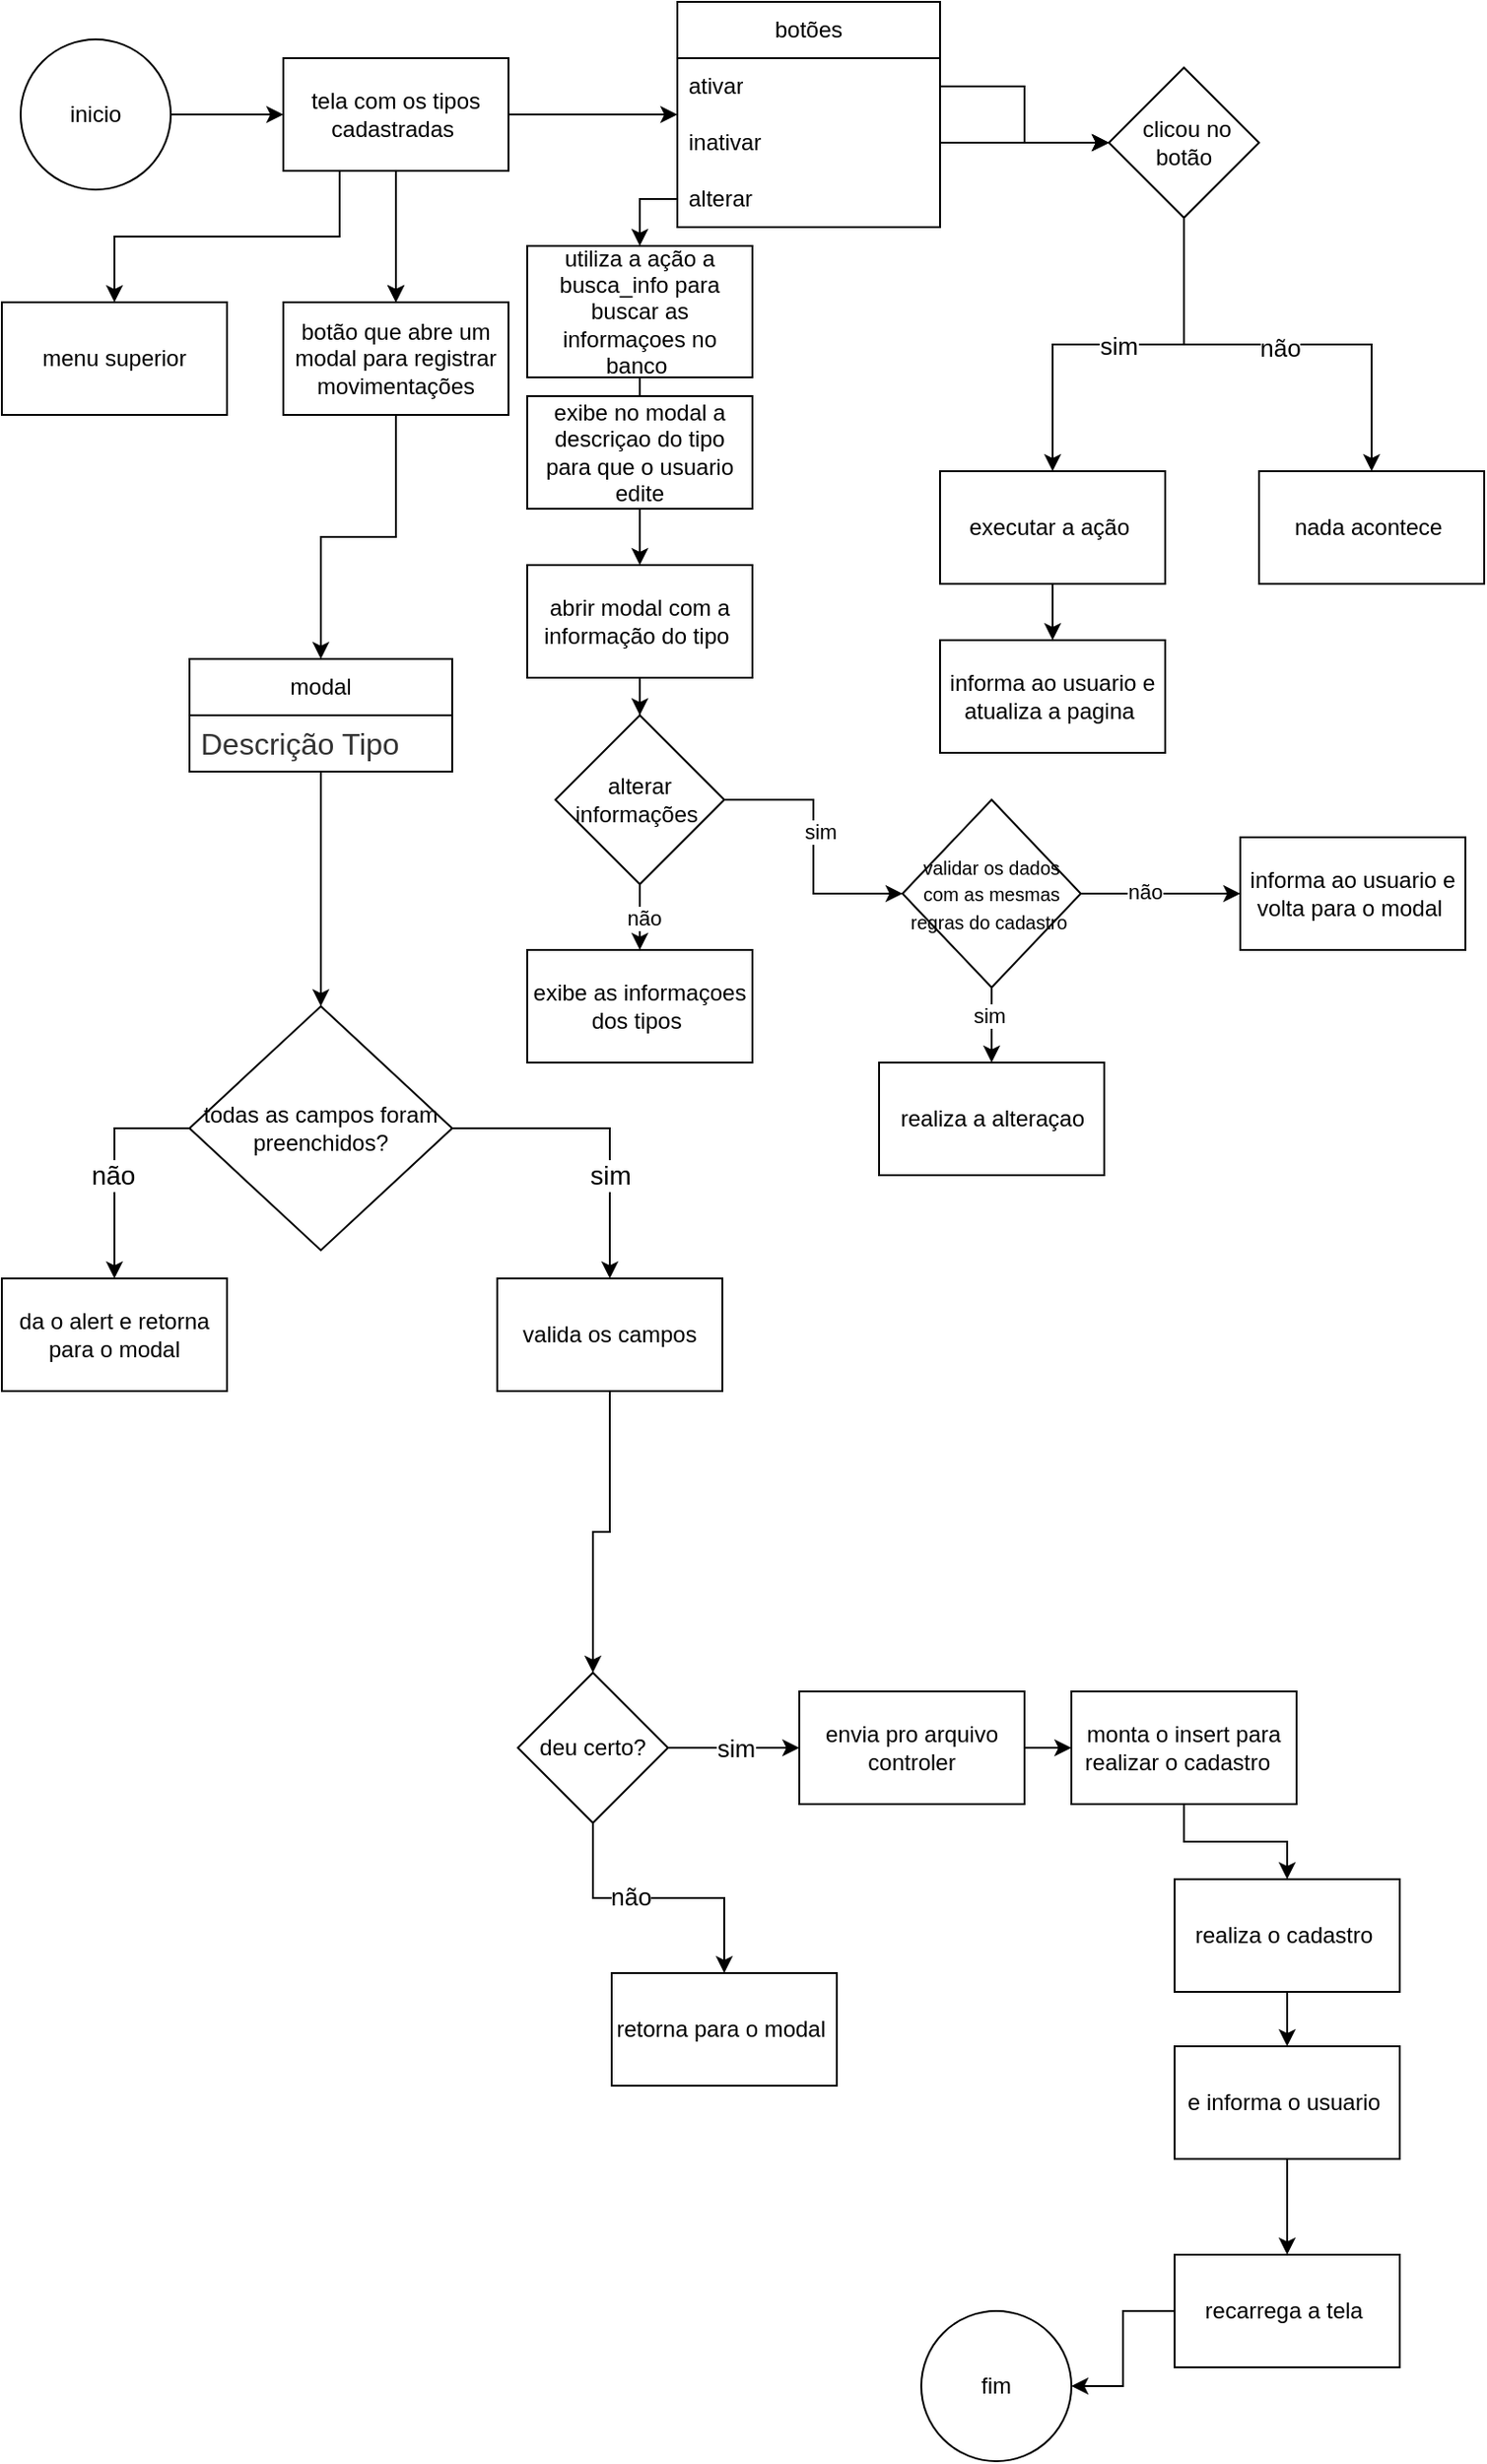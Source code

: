 <mxfile version="26.0.16">
  <diagram name="Página-1" id="cR1xWYi6bnq-wN1eQGpk">
    <mxGraphModel dx="1050" dy="565" grid="1" gridSize="10" guides="1" tooltips="1" connect="1" arrows="1" fold="1" page="1" pageScale="1" pageWidth="827" pageHeight="1169" math="0" shadow="0">
      <root>
        <mxCell id="0" />
        <mxCell id="1" parent="0" />
        <mxCell id="F4EXB1P1e2HLuctGTOLq-3" value="" style="edgeStyle=orthogonalEdgeStyle;rounded=0;orthogonalLoop=1;jettySize=auto;html=1;" parent="1" source="F4EXB1P1e2HLuctGTOLq-1" target="F4EXB1P1e2HLuctGTOLq-2" edge="1">
          <mxGeometry relative="1" as="geometry" />
        </mxCell>
        <mxCell id="F4EXB1P1e2HLuctGTOLq-1" value="inicio" style="ellipse;whiteSpace=wrap;html=1;" parent="1" vertex="1">
          <mxGeometry x="40" y="40" width="80" height="80" as="geometry" />
        </mxCell>
        <mxCell id="F4EXB1P1e2HLuctGTOLq-10" style="edgeStyle=orthogonalEdgeStyle;rounded=0;orthogonalLoop=1;jettySize=auto;html=1;" parent="1" source="F4EXB1P1e2HLuctGTOLq-2" edge="1">
          <mxGeometry relative="1" as="geometry">
            <mxPoint x="390" y="80" as="targetPoint" />
          </mxGeometry>
        </mxCell>
        <mxCell id="F4EXB1P1e2HLuctGTOLq-49" value="" style="edgeStyle=orthogonalEdgeStyle;rounded=0;orthogonalLoop=1;jettySize=auto;html=1;" parent="1" source="F4EXB1P1e2HLuctGTOLq-2" target="F4EXB1P1e2HLuctGTOLq-48" edge="1">
          <mxGeometry relative="1" as="geometry" />
        </mxCell>
        <mxCell id="F4EXB1P1e2HLuctGTOLq-50" value="" style="edgeStyle=orthogonalEdgeStyle;rounded=0;orthogonalLoop=1;jettySize=auto;html=1;" parent="1" source="F4EXB1P1e2HLuctGTOLq-2" target="F4EXB1P1e2HLuctGTOLq-48" edge="1">
          <mxGeometry relative="1" as="geometry" />
        </mxCell>
        <mxCell id="yUxhVgJ0-4fHCqwaeTN6-1" style="edgeStyle=orthogonalEdgeStyle;rounded=0;orthogonalLoop=1;jettySize=auto;html=1;exitX=0.25;exitY=1;exitDx=0;exitDy=0;" parent="1" source="F4EXB1P1e2HLuctGTOLq-2" target="yUxhVgJ0-4fHCqwaeTN6-2" edge="1">
          <mxGeometry relative="1" as="geometry">
            <mxPoint x="90" y="170" as="targetPoint" />
          </mxGeometry>
        </mxCell>
        <mxCell id="F4EXB1P1e2HLuctGTOLq-2" value="tela com os tipos cadastradas&amp;nbsp;" style="whiteSpace=wrap;html=1;" parent="1" vertex="1">
          <mxGeometry x="180" y="50" width="120" height="60" as="geometry" />
        </mxCell>
        <mxCell id="F4EXB1P1e2HLuctGTOLq-6" value="botões" style="swimlane;fontStyle=0;childLayout=stackLayout;horizontal=1;startSize=30;horizontalStack=0;resizeParent=1;resizeParentMax=0;resizeLast=0;collapsible=1;marginBottom=0;whiteSpace=wrap;html=1;" parent="1" vertex="1">
          <mxGeometry x="390" y="20" width="140" height="120" as="geometry" />
        </mxCell>
        <mxCell id="F4EXB1P1e2HLuctGTOLq-7" value="ativar" style="text;strokeColor=none;fillColor=none;align=left;verticalAlign=middle;spacingLeft=4;spacingRight=4;overflow=hidden;points=[[0,0.5],[1,0.5]];portConstraint=eastwest;rotatable=0;whiteSpace=wrap;html=1;" parent="F4EXB1P1e2HLuctGTOLq-6" vertex="1">
          <mxGeometry y="30" width="140" height="30" as="geometry" />
        </mxCell>
        <mxCell id="F4EXB1P1e2HLuctGTOLq-16" style="edgeStyle=orthogonalEdgeStyle;rounded=0;orthogonalLoop=1;jettySize=auto;html=1;" parent="F4EXB1P1e2HLuctGTOLq-6" edge="1">
          <mxGeometry relative="1" as="geometry">
            <mxPoint x="230" y="75" as="targetPoint" />
            <mxPoint x="140" y="75" as="sourcePoint" />
          </mxGeometry>
        </mxCell>
        <mxCell id="F4EXB1P1e2HLuctGTOLq-9" value="inativar" style="text;strokeColor=none;fillColor=none;align=left;verticalAlign=middle;spacingLeft=4;spacingRight=4;overflow=hidden;points=[[0,0.5],[1,0.5]];portConstraint=eastwest;rotatable=0;whiteSpace=wrap;html=1;" parent="F4EXB1P1e2HLuctGTOLq-6" vertex="1">
          <mxGeometry y="60" width="140" height="30" as="geometry" />
        </mxCell>
        <mxCell id="F4EXB1P1e2HLuctGTOLq-11" value="alterar" style="text;strokeColor=none;fillColor=none;align=left;verticalAlign=middle;spacingLeft=4;spacingRight=4;overflow=hidden;points=[[0,0.5],[1,0.5]];portConstraint=eastwest;rotatable=0;whiteSpace=wrap;html=1;" parent="F4EXB1P1e2HLuctGTOLq-6" vertex="1">
          <mxGeometry y="90" width="140" height="30" as="geometry" />
        </mxCell>
        <mxCell id="F4EXB1P1e2HLuctGTOLq-20" value="&lt;font style=&quot;font-size: 13px;&quot;&gt;sim&lt;/font&gt;" style="edgeStyle=orthogonalEdgeStyle;rounded=0;orthogonalLoop=1;jettySize=auto;html=1;" parent="1" source="F4EXB1P1e2HLuctGTOLq-14" target="F4EXB1P1e2HLuctGTOLq-19" edge="1">
          <mxGeometry relative="1" as="geometry" />
        </mxCell>
        <mxCell id="F4EXB1P1e2HLuctGTOLq-24" style="edgeStyle=orthogonalEdgeStyle;rounded=0;orthogonalLoop=1;jettySize=auto;html=1;entryX=0.5;entryY=0;entryDx=0;entryDy=0;" parent="1" source="F4EXB1P1e2HLuctGTOLq-14" target="F4EXB1P1e2HLuctGTOLq-23" edge="1">
          <mxGeometry relative="1" as="geometry" />
        </mxCell>
        <mxCell id="F4EXB1P1e2HLuctGTOLq-25" value="&lt;font style=&quot;font-size: 13px;&quot;&gt;não&lt;/font&gt;" style="edgeLabel;html=1;align=center;verticalAlign=middle;resizable=0;points=[];" parent="F4EXB1P1e2HLuctGTOLq-24" vertex="1" connectable="0">
          <mxGeometry x="0.007" y="-1" relative="1" as="geometry">
            <mxPoint as="offset" />
          </mxGeometry>
        </mxCell>
        <mxCell id="F4EXB1P1e2HLuctGTOLq-14" value="&amp;nbsp;clicou no botão" style="rhombus;whiteSpace=wrap;html=1;" parent="1" vertex="1">
          <mxGeometry x="620" y="55" width="80" height="80" as="geometry" />
        </mxCell>
        <mxCell id="F4EXB1P1e2HLuctGTOLq-15" style="edgeStyle=orthogonalEdgeStyle;rounded=0;orthogonalLoop=1;jettySize=auto;html=1;entryX=0;entryY=0.5;entryDx=0;entryDy=0;" parent="1" source="F4EXB1P1e2HLuctGTOLq-7" target="F4EXB1P1e2HLuctGTOLq-14" edge="1">
          <mxGeometry relative="1" as="geometry" />
        </mxCell>
        <mxCell id="F4EXB1P1e2HLuctGTOLq-17" style="edgeStyle=orthogonalEdgeStyle;rounded=0;orthogonalLoop=1;jettySize=auto;html=1;entryX=0;entryY=0.5;entryDx=0;entryDy=0;" parent="1" source="F4EXB1P1e2HLuctGTOLq-9" target="F4EXB1P1e2HLuctGTOLq-14" edge="1">
          <mxGeometry relative="1" as="geometry" />
        </mxCell>
        <mxCell id="F4EXB1P1e2HLuctGTOLq-43" style="edgeStyle=orthogonalEdgeStyle;rounded=0;orthogonalLoop=1;jettySize=auto;html=1;entryX=0.5;entryY=0;entryDx=0;entryDy=0;" parent="1" source="F4EXB1P1e2HLuctGTOLq-19" target="F4EXB1P1e2HLuctGTOLq-42" edge="1">
          <mxGeometry relative="1" as="geometry" />
        </mxCell>
        <mxCell id="F4EXB1P1e2HLuctGTOLq-19" value="executar a ação&amp;nbsp;" style="whiteSpace=wrap;html=1;" parent="1" vertex="1">
          <mxGeometry x="530" y="270" width="120" height="60" as="geometry" />
        </mxCell>
        <mxCell id="F4EXB1P1e2HLuctGTOLq-23" value="nada acontece&amp;nbsp;" style="rounded=0;whiteSpace=wrap;html=1;" parent="1" vertex="1">
          <mxGeometry x="700" y="270" width="120" height="60" as="geometry" />
        </mxCell>
        <mxCell id="F4EXB1P1e2HLuctGTOLq-31" value="" style="edgeStyle=orthogonalEdgeStyle;rounded=0;orthogonalLoop=1;jettySize=auto;html=1;" parent="1" source="F4EXB1P1e2HLuctGTOLq-29" target="F4EXB1P1e2HLuctGTOLq-30" edge="1">
          <mxGeometry relative="1" as="geometry" />
        </mxCell>
        <mxCell id="F4EXB1P1e2HLuctGTOLq-29" value="abrir modal com a informação do tipo&amp;nbsp;" style="rounded=0;whiteSpace=wrap;html=1;" parent="1" vertex="1">
          <mxGeometry x="310" y="320" width="120" height="60" as="geometry" />
        </mxCell>
        <mxCell id="F4EXB1P1e2HLuctGTOLq-28" style="edgeStyle=orthogonalEdgeStyle;rounded=0;orthogonalLoop=1;jettySize=auto;html=1;" parent="1" source="3FzH2wpqEzLNIgmC2Zai-13" target="F4EXB1P1e2HLuctGTOLq-29" edge="1">
          <mxGeometry relative="1" as="geometry">
            <mxPoint x="400" y="250" as="targetPoint" />
          </mxGeometry>
        </mxCell>
        <mxCell id="F4EXB1P1e2HLuctGTOLq-34" value="" style="edgeStyle=orthogonalEdgeStyle;rounded=0;orthogonalLoop=1;jettySize=auto;html=1;" parent="1" source="F4EXB1P1e2HLuctGTOLq-30" target="F4EXB1P1e2HLuctGTOLq-33" edge="1">
          <mxGeometry relative="1" as="geometry" />
        </mxCell>
        <mxCell id="F4EXB1P1e2HLuctGTOLq-38" value="sim" style="edgeLabel;html=1;align=center;verticalAlign=middle;resizable=0;points=[];" parent="F4EXB1P1e2HLuctGTOLq-34" vertex="1" connectable="0">
          <mxGeometry x="-0.118" y="3" relative="1" as="geometry">
            <mxPoint as="offset" />
          </mxGeometry>
        </mxCell>
        <mxCell id="F4EXB1P1e2HLuctGTOLq-40" value="" style="edgeStyle=orthogonalEdgeStyle;rounded=0;orthogonalLoop=1;jettySize=auto;html=1;" parent="1" source="F4EXB1P1e2HLuctGTOLq-30" target="F4EXB1P1e2HLuctGTOLq-39" edge="1">
          <mxGeometry relative="1" as="geometry" />
        </mxCell>
        <mxCell id="F4EXB1P1e2HLuctGTOLq-47" value="não" style="edgeLabel;html=1;align=center;verticalAlign=middle;resizable=0;points=[];" parent="F4EXB1P1e2HLuctGTOLq-40" vertex="1" connectable="0">
          <mxGeometry x="-0.233" y="2" relative="1" as="geometry">
            <mxPoint as="offset" />
          </mxGeometry>
        </mxCell>
        <mxCell id="F4EXB1P1e2HLuctGTOLq-30" value="alterar informações&amp;nbsp;" style="rhombus;whiteSpace=wrap;html=1;rounded=0;" parent="1" vertex="1">
          <mxGeometry x="325" y="400" width="90" height="90" as="geometry" />
        </mxCell>
        <mxCell id="F4EXB1P1e2HLuctGTOLq-36" value="" style="edgeStyle=orthogonalEdgeStyle;rounded=0;orthogonalLoop=1;jettySize=auto;html=1;" parent="1" source="F4EXB1P1e2HLuctGTOLq-33" target="F4EXB1P1e2HLuctGTOLq-35" edge="1">
          <mxGeometry relative="1" as="geometry" />
        </mxCell>
        <mxCell id="F4EXB1P1e2HLuctGTOLq-37" value="não" style="edgeLabel;html=1;align=center;verticalAlign=middle;resizable=0;points=[];" parent="F4EXB1P1e2HLuctGTOLq-36" vertex="1" connectable="0">
          <mxGeometry x="-0.21" y="1" relative="1" as="geometry">
            <mxPoint as="offset" />
          </mxGeometry>
        </mxCell>
        <mxCell id="F4EXB1P1e2HLuctGTOLq-45" value="" style="edgeStyle=orthogonalEdgeStyle;rounded=0;orthogonalLoop=1;jettySize=auto;html=1;" parent="1" source="F4EXB1P1e2HLuctGTOLq-33" target="F4EXB1P1e2HLuctGTOLq-44" edge="1">
          <mxGeometry relative="1" as="geometry" />
        </mxCell>
        <mxCell id="F4EXB1P1e2HLuctGTOLq-46" value="sim" style="edgeLabel;html=1;align=center;verticalAlign=middle;resizable=0;points=[];" parent="F4EXB1P1e2HLuctGTOLq-45" vertex="1" connectable="0">
          <mxGeometry x="-0.25" y="-2" relative="1" as="geometry">
            <mxPoint as="offset" />
          </mxGeometry>
        </mxCell>
        <mxCell id="F4EXB1P1e2HLuctGTOLq-33" value="&lt;font style=&quot;font-size: 10px;&quot;&gt;validar os dados com as mesmas regras do cadastro&amp;nbsp;&lt;/font&gt;" style="rhombus;whiteSpace=wrap;html=1;rounded=0;" parent="1" vertex="1">
          <mxGeometry x="510" y="445" width="95" height="100" as="geometry" />
        </mxCell>
        <mxCell id="F4EXB1P1e2HLuctGTOLq-35" value="informa ao usuario e volta para o modal&amp;nbsp;" style="whiteSpace=wrap;html=1;rounded=0;" parent="1" vertex="1">
          <mxGeometry x="690" y="465" width="120" height="60" as="geometry" />
        </mxCell>
        <mxCell id="F4EXB1P1e2HLuctGTOLq-39" value="exibe as informaçoes dos tipos&amp;nbsp;" style="whiteSpace=wrap;html=1;rounded=0;" parent="1" vertex="1">
          <mxGeometry x="310" y="525" width="120" height="60" as="geometry" />
        </mxCell>
        <mxCell id="F4EXB1P1e2HLuctGTOLq-42" value="informa ao usuario e atualiza a pagina&amp;nbsp;" style="rounded=0;whiteSpace=wrap;html=1;" parent="1" vertex="1">
          <mxGeometry x="530" y="360" width="120" height="60" as="geometry" />
        </mxCell>
        <mxCell id="F4EXB1P1e2HLuctGTOLq-44" value="realiza a alteraçao" style="whiteSpace=wrap;html=1;rounded=0;" parent="1" vertex="1">
          <mxGeometry x="497.5" y="585" width="120" height="60" as="geometry" />
        </mxCell>
        <mxCell id="giPlFBU3HFXh1ZDhxzG1-11" style="edgeStyle=orthogonalEdgeStyle;rounded=0;orthogonalLoop=1;jettySize=auto;html=1;entryX=0.5;entryY=0;entryDx=0;entryDy=0;" parent="1" source="F4EXB1P1e2HLuctGTOLq-48" target="giPlFBU3HFXh1ZDhxzG1-3" edge="1">
          <mxGeometry relative="1" as="geometry" />
        </mxCell>
        <mxCell id="F4EXB1P1e2HLuctGTOLq-48" value="botão que abre um modal para registrar movimentações" style="whiteSpace=wrap;html=1;" parent="1" vertex="1">
          <mxGeometry x="180" y="180" width="120" height="60" as="geometry" />
        </mxCell>
        <mxCell id="yUxhVgJ0-4fHCqwaeTN6-2" value="menu superior" style="rounded=0;whiteSpace=wrap;html=1;" parent="1" vertex="1">
          <mxGeometry x="30" y="180" width="120" height="60" as="geometry" />
        </mxCell>
        <mxCell id="giPlFBU3HFXh1ZDhxzG1-2" value="" style="edgeStyle=orthogonalEdgeStyle;rounded=0;orthogonalLoop=1;jettySize=auto;html=1;" parent="1" source="giPlFBU3HFXh1ZDhxzG1-3" target="giPlFBU3HFXh1ZDhxzG1-9" edge="1">
          <mxGeometry relative="1" as="geometry" />
        </mxCell>
        <mxCell id="giPlFBU3HFXh1ZDhxzG1-3" value="modal" style="swimlane;fontStyle=0;childLayout=stackLayout;horizontal=1;startSize=30;horizontalStack=0;resizeParent=1;resizeParentMax=0;resizeLast=0;collapsible=1;marginBottom=0;whiteSpace=wrap;html=1;" parent="1" vertex="1">
          <mxGeometry x="130" y="370" width="140" height="60" as="geometry" />
        </mxCell>
        <mxCell id="giPlFBU3HFXh1ZDhxzG1-4" value="&lt;span style=&quot;color: rgb(51, 51, 51); font-family: Arial, sans-serif; font-size: 16px; background-color: rgb(255, 255, 255);&quot;&gt;Descrição Tipo&lt;/span&gt;" style="text;strokeColor=none;fillColor=none;align=left;verticalAlign=middle;spacingLeft=4;spacingRight=4;overflow=hidden;points=[[0,0.5],[1,0.5]];portConstraint=eastwest;rotatable=0;whiteSpace=wrap;html=1;" parent="giPlFBU3HFXh1ZDhxzG1-3" vertex="1">
          <mxGeometry y="30" width="140" height="30" as="geometry" />
        </mxCell>
        <mxCell id="giPlFBU3HFXh1ZDhxzG1-5" style="edgeStyle=orthogonalEdgeStyle;rounded=0;orthogonalLoop=1;jettySize=auto;html=1;entryX=0.5;entryY=0;entryDx=0;entryDy=0;" parent="1" source="giPlFBU3HFXh1ZDhxzG1-9" target="giPlFBU3HFXh1ZDhxzG1-14" edge="1">
          <mxGeometry relative="1" as="geometry">
            <mxPoint x="350" y="700" as="targetPoint" />
          </mxGeometry>
        </mxCell>
        <mxCell id="giPlFBU3HFXh1ZDhxzG1-6" value="&lt;font style=&quot;font-size: 14px;&quot;&gt;sim&lt;/font&gt;" style="edgeLabel;html=1;align=center;verticalAlign=middle;resizable=0;points=[];" parent="giPlFBU3HFXh1ZDhxzG1-5" vertex="1" connectable="0">
          <mxGeometry x="-0.177" y="1" relative="1" as="geometry">
            <mxPoint x="16" y="26" as="offset" />
          </mxGeometry>
        </mxCell>
        <mxCell id="giPlFBU3HFXh1ZDhxzG1-7" style="edgeStyle=orthogonalEdgeStyle;rounded=0;orthogonalLoop=1;jettySize=auto;html=1;entryX=0.5;entryY=0;entryDx=0;entryDy=0;" parent="1" source="giPlFBU3HFXh1ZDhxzG1-9" target="giPlFBU3HFXh1ZDhxzG1-10" edge="1">
          <mxGeometry relative="1" as="geometry">
            <mxPoint x="90" y="695" as="targetPoint" />
            <Array as="points">
              <mxPoint x="90" y="620" />
            </Array>
          </mxGeometry>
        </mxCell>
        <mxCell id="giPlFBU3HFXh1ZDhxzG1-8" value="&lt;font style=&quot;font-size: 14px;&quot;&gt;não&lt;/font&gt;" style="edgeLabel;html=1;align=center;verticalAlign=middle;resizable=0;points=[];" parent="giPlFBU3HFXh1ZDhxzG1-7" vertex="1" connectable="0">
          <mxGeometry x="-0.652" relative="1" as="geometry">
            <mxPoint x="-20" y="25" as="offset" />
          </mxGeometry>
        </mxCell>
        <mxCell id="giPlFBU3HFXh1ZDhxzG1-9" value="todas as campos foram preenchidos?" style="rhombus;whiteSpace=wrap;html=1;fontStyle=0;startSize=30;" parent="1" vertex="1">
          <mxGeometry x="130" y="555" width="140" height="130" as="geometry" />
        </mxCell>
        <mxCell id="giPlFBU3HFXh1ZDhxzG1-10" value="da o alert e retorna para o modal" style="rounded=0;whiteSpace=wrap;html=1;" parent="1" vertex="1">
          <mxGeometry x="30" y="700" width="120" height="60" as="geometry" />
        </mxCell>
        <mxCell id="giPlFBU3HFXh1ZDhxzG1-13" value="" style="edgeStyle=orthogonalEdgeStyle;rounded=0;orthogonalLoop=1;jettySize=auto;html=1;" parent="1" source="giPlFBU3HFXh1ZDhxzG1-14" target="giPlFBU3HFXh1ZDhxzG1-20" edge="1">
          <mxGeometry relative="1" as="geometry" />
        </mxCell>
        <mxCell id="giPlFBU3HFXh1ZDhxzG1-14" value="valida os campos" style="rounded=0;whiteSpace=wrap;html=1;" parent="1" vertex="1">
          <mxGeometry x="294" y="700" width="120" height="60" as="geometry" />
        </mxCell>
        <mxCell id="giPlFBU3HFXh1ZDhxzG1-16" style="edgeStyle=orthogonalEdgeStyle;rounded=0;orthogonalLoop=1;jettySize=auto;html=1;" parent="1" source="giPlFBU3HFXh1ZDhxzG1-20" target="giPlFBU3HFXh1ZDhxzG1-21" edge="1">
          <mxGeometry relative="1" as="geometry">
            <mxPoint x="455" y="950" as="targetPoint" />
          </mxGeometry>
        </mxCell>
        <mxCell id="giPlFBU3HFXh1ZDhxzG1-17" value="&lt;font style=&quot;font-size: 13px;&quot;&gt;sim&lt;/font&gt;" style="edgeLabel;html=1;align=center;verticalAlign=middle;resizable=0;points=[];" parent="giPlFBU3HFXh1ZDhxzG1-16" vertex="1" connectable="0">
          <mxGeometry x="0.029" y="-3" relative="1" as="geometry">
            <mxPoint y="-3" as="offset" />
          </mxGeometry>
        </mxCell>
        <mxCell id="giPlFBU3HFXh1ZDhxzG1-18" value="" style="edgeStyle=orthogonalEdgeStyle;rounded=0;orthogonalLoop=1;jettySize=auto;html=1;" parent="1" source="giPlFBU3HFXh1ZDhxzG1-20" target="giPlFBU3HFXh1ZDhxzG1-22" edge="1">
          <mxGeometry relative="1" as="geometry" />
        </mxCell>
        <mxCell id="giPlFBU3HFXh1ZDhxzG1-19" value="&lt;font style=&quot;font-size: 13px;&quot;&gt;não&lt;/font&gt;" style="edgeLabel;html=1;align=center;verticalAlign=middle;resizable=0;points=[];" parent="giPlFBU3HFXh1ZDhxzG1-18" vertex="1" connectable="0">
          <mxGeometry x="-0.2" y="1" relative="1" as="geometry">
            <mxPoint as="offset" />
          </mxGeometry>
        </mxCell>
        <mxCell id="giPlFBU3HFXh1ZDhxzG1-20" value="deu certo?" style="rhombus;whiteSpace=wrap;html=1;rounded=0;" parent="1" vertex="1">
          <mxGeometry x="305" y="910" width="80" height="80" as="geometry" />
        </mxCell>
        <mxCell id="3FzH2wpqEzLNIgmC2Zai-2" value="" style="edgeStyle=orthogonalEdgeStyle;rounded=0;orthogonalLoop=1;jettySize=auto;html=1;" parent="1" source="giPlFBU3HFXh1ZDhxzG1-21" target="3FzH2wpqEzLNIgmC2Zai-1" edge="1">
          <mxGeometry relative="1" as="geometry" />
        </mxCell>
        <mxCell id="giPlFBU3HFXh1ZDhxzG1-21" value="envia pro arquivo controler" style="rounded=0;whiteSpace=wrap;html=1;" parent="1" vertex="1">
          <mxGeometry x="455" y="920" width="120" height="60" as="geometry" />
        </mxCell>
        <mxCell id="giPlFBU3HFXh1ZDhxzG1-22" value="retorna para o modal&amp;nbsp;" style="whiteSpace=wrap;html=1;rounded=0;" parent="1" vertex="1">
          <mxGeometry x="355" y="1070" width="120" height="60" as="geometry" />
        </mxCell>
        <mxCell id="3FzH2wpqEzLNIgmC2Zai-4" value="" style="edgeStyle=orthogonalEdgeStyle;rounded=0;orthogonalLoop=1;jettySize=auto;html=1;" parent="1" source="3FzH2wpqEzLNIgmC2Zai-1" target="3FzH2wpqEzLNIgmC2Zai-3" edge="1">
          <mxGeometry relative="1" as="geometry" />
        </mxCell>
        <mxCell id="3FzH2wpqEzLNIgmC2Zai-1" value="monta o insert para realizar o cadastro&amp;nbsp;&amp;nbsp;" style="rounded=0;whiteSpace=wrap;html=1;" parent="1" vertex="1">
          <mxGeometry x="600" y="920" width="120" height="60" as="geometry" />
        </mxCell>
        <mxCell id="3FzH2wpqEzLNIgmC2Zai-6" value="" style="edgeStyle=orthogonalEdgeStyle;rounded=0;orthogonalLoop=1;jettySize=auto;html=1;" parent="1" source="3FzH2wpqEzLNIgmC2Zai-3" target="3FzH2wpqEzLNIgmC2Zai-5" edge="1">
          <mxGeometry relative="1" as="geometry" />
        </mxCell>
        <mxCell id="3FzH2wpqEzLNIgmC2Zai-3" value="realiza o cadastro&amp;nbsp;" style="rounded=0;whiteSpace=wrap;html=1;" parent="1" vertex="1">
          <mxGeometry x="655" y="1020" width="120" height="60" as="geometry" />
        </mxCell>
        <mxCell id="3FzH2wpqEzLNIgmC2Zai-8" value="" style="edgeStyle=orthogonalEdgeStyle;rounded=0;orthogonalLoop=1;jettySize=auto;html=1;" parent="1" source="3FzH2wpqEzLNIgmC2Zai-5" target="3FzH2wpqEzLNIgmC2Zai-9" edge="1">
          <mxGeometry relative="1" as="geometry">
            <mxPoint x="597.5" y="1110" as="targetPoint" />
          </mxGeometry>
        </mxCell>
        <mxCell id="3FzH2wpqEzLNIgmC2Zai-5" value="e informa o usuario&amp;nbsp;" style="rounded=0;whiteSpace=wrap;html=1;" parent="1" vertex="1">
          <mxGeometry x="655" y="1109" width="120" height="60" as="geometry" />
        </mxCell>
        <mxCell id="3FzH2wpqEzLNIgmC2Zai-12" value="" style="edgeStyle=orthogonalEdgeStyle;rounded=0;orthogonalLoop=1;jettySize=auto;html=1;" parent="1" source="3FzH2wpqEzLNIgmC2Zai-9" target="3FzH2wpqEzLNIgmC2Zai-11" edge="1">
          <mxGeometry relative="1" as="geometry" />
        </mxCell>
        <mxCell id="3FzH2wpqEzLNIgmC2Zai-9" value="recarrega a tela&amp;nbsp;" style="rounded=0;whiteSpace=wrap;html=1;" parent="1" vertex="1">
          <mxGeometry x="655" y="1220" width="120" height="60" as="geometry" />
        </mxCell>
        <mxCell id="3FzH2wpqEzLNIgmC2Zai-11" value="fim" style="ellipse;whiteSpace=wrap;html=1;rounded=0;" parent="1" vertex="1">
          <mxGeometry x="520" y="1250" width="80" height="80" as="geometry" />
        </mxCell>
        <mxCell id="3FzH2wpqEzLNIgmC2Zai-14" value="" style="edgeStyle=orthogonalEdgeStyle;rounded=0;orthogonalLoop=1;jettySize=auto;html=1;" parent="1" source="F4EXB1P1e2HLuctGTOLq-11" target="3FzH2wpqEzLNIgmC2Zai-13" edge="1">
          <mxGeometry relative="1" as="geometry">
            <mxPoint x="370" y="270" as="targetPoint" />
            <mxPoint x="390" y="125" as="sourcePoint" />
          </mxGeometry>
        </mxCell>
        <mxCell id="3FzH2wpqEzLNIgmC2Zai-13" value="utiliza a ação a busca_info para buscar as informaçoes no banco&amp;nbsp;" style="rounded=0;whiteSpace=wrap;html=1;" parent="1" vertex="1">
          <mxGeometry x="310" y="150" width="120" height="70" as="geometry" />
        </mxCell>
        <mxCell id="gcz96BzFhuCurFLIyglk-2" value="exibe no modal a descriçao do tipo para que o usuario edite" style="rounded=0;whiteSpace=wrap;html=1;" vertex="1" parent="1">
          <mxGeometry x="310" y="230" width="120" height="60" as="geometry" />
        </mxCell>
      </root>
    </mxGraphModel>
  </diagram>
</mxfile>
